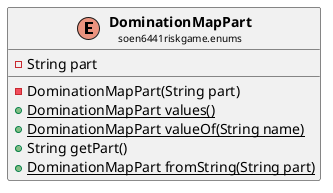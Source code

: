@startuml

skinparam svgLinkTarget _parent
skinparam linetype ortho
set namespaceSeparator none
enum "<b><size:14>DominationMapPart</b>\n<size:10>soen6441riskgame.enums" as soen6441riskgame.enums.DominationMapPart  [[../../soen6441riskgame/enums/DominationMapPart.html{soen6441riskgame.enums.DominationMapPart}]] {
-String part
-DominationMapPart(String part)
{static} +DominationMapPart values()
{static} +DominationMapPart valueOf(String name)
+String getPart()
{static} +DominationMapPart fromString(String part)
}



@enduml
